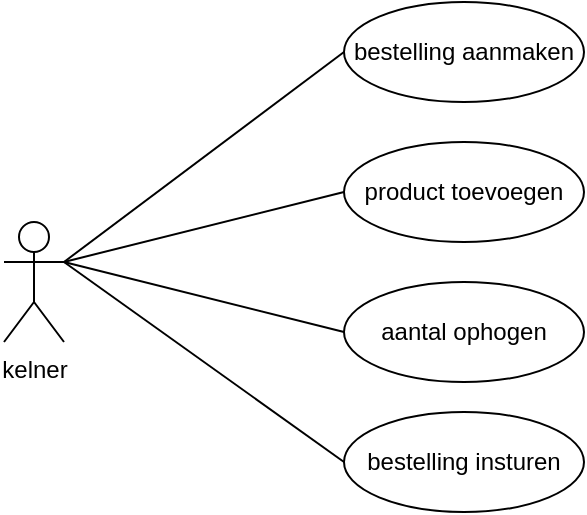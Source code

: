 <mxfile version="15.7.3" type="device" pages="2"><diagram id="QWCrJ0vnyKS2gnjLgS_4" name="bestellingen"><mxGraphModel dx="1104" dy="765" grid="1" gridSize="10" guides="1" tooltips="1" connect="1" arrows="1" fold="1" page="1" pageScale="1" pageWidth="850" pageHeight="1100" math="0" shadow="0"><root><mxCell id="0"/><mxCell id="1" parent="0"/><mxCell id="D7xrvUCGpVMKQj2Xh_Zt-1" value="kelner" style="shape=umlActor;verticalLabelPosition=bottom;verticalAlign=top;html=1;outlineConnect=0;" parent="1" vertex="1"><mxGeometry x="80" y="430" width="30" height="60" as="geometry"/></mxCell><mxCell id="D7xrvUCGpVMKQj2Xh_Zt-2" value="bestelling aanmaken" style="ellipse;whiteSpace=wrap;html=1;" parent="1" vertex="1"><mxGeometry x="250" y="320" width="120" height="50" as="geometry"/></mxCell><mxCell id="HFNAzSu6-cl41QidKLcf-1" value="product toevoegen" style="ellipse;whiteSpace=wrap;html=1;" vertex="1" parent="1"><mxGeometry x="250" y="390" width="120" height="50" as="geometry"/></mxCell><mxCell id="HFNAzSu6-cl41QidKLcf-2" value="aantal ophogen" style="ellipse;whiteSpace=wrap;html=1;" vertex="1" parent="1"><mxGeometry x="250" y="460" width="120" height="50" as="geometry"/></mxCell><mxCell id="toLByOhEXMGHbb3JA4lJ-1" value="bestelling insturen" style="ellipse;whiteSpace=wrap;html=1;" vertex="1" parent="1"><mxGeometry x="250" y="525" width="120" height="50" as="geometry"/></mxCell><mxCell id="toLByOhEXMGHbb3JA4lJ-3" value="" style="endArrow=none;html=1;rounded=0;strokeColor=default;exitX=1;exitY=0.333;exitDx=0;exitDy=0;exitPerimeter=0;entryX=0;entryY=0.5;entryDx=0;entryDy=0;" edge="1" parent="1" source="D7xrvUCGpVMKQj2Xh_Zt-1" target="HFNAzSu6-cl41QidKLcf-1"><mxGeometry width="50" height="50" relative="1" as="geometry"><mxPoint x="400" y="420" as="sourcePoint"/><mxPoint x="450" y="370" as="targetPoint"/></mxGeometry></mxCell><mxCell id="toLByOhEXMGHbb3JA4lJ-4" value="" style="endArrow=none;html=1;rounded=0;strokeColor=default;exitX=1;exitY=0.333;exitDx=0;exitDy=0;exitPerimeter=0;entryX=0;entryY=0.5;entryDx=0;entryDy=0;" edge="1" parent="1" source="D7xrvUCGpVMKQj2Xh_Zt-1" target="D7xrvUCGpVMKQj2Xh_Zt-2"><mxGeometry width="50" height="50" relative="1" as="geometry"><mxPoint x="120" y="350" as="sourcePoint"/><mxPoint x="260" y="425" as="targetPoint"/></mxGeometry></mxCell><mxCell id="toLByOhEXMGHbb3JA4lJ-5" value="" style="endArrow=none;html=1;rounded=0;strokeColor=default;exitX=1;exitY=0.333;exitDx=0;exitDy=0;exitPerimeter=0;entryX=0;entryY=0.5;entryDx=0;entryDy=0;" edge="1" parent="1" source="D7xrvUCGpVMKQj2Xh_Zt-1" target="HFNAzSu6-cl41QidKLcf-2"><mxGeometry width="50" height="50" relative="1" as="geometry"><mxPoint x="130" y="360" as="sourcePoint"/><mxPoint x="270" y="435" as="targetPoint"/></mxGeometry></mxCell><mxCell id="toLByOhEXMGHbb3JA4lJ-6" value="" style="endArrow=none;html=1;rounded=0;strokeColor=default;entryX=0;entryY=0.5;entryDx=0;entryDy=0;exitX=1;exitY=0.333;exitDx=0;exitDy=0;exitPerimeter=0;" edge="1" parent="1" source="D7xrvUCGpVMKQj2Xh_Zt-1" target="toLByOhEXMGHbb3JA4lJ-1"><mxGeometry width="50" height="50" relative="1" as="geometry"><mxPoint x="110" y="340" as="sourcePoint"/><mxPoint x="280" y="445" as="targetPoint"/></mxGeometry></mxCell></root></mxGraphModel></diagram><diagram id="gQFDfZrBdOLX1dN2iBLT" name="bestelregels"><mxGraphModel dx="1104" dy="765" grid="1" gridSize="10" guides="1" tooltips="1" connect="1" arrows="1" fold="1" page="1" pageScale="1" pageWidth="850" pageHeight="1100" math="0" shadow="0"><root><mxCell id="FF03EHxsat2pMJ_N-95_-0"/><mxCell id="FF03EHxsat2pMJ_N-95_-1" parent="FF03EHxsat2pMJ_N-95_-0"/><mxCell id="1tSQuZ4oGp2ss35hvc3D-0" value="kelner" style="shape=umlActor;verticalLabelPosition=bottom;verticalAlign=top;html=1;outlineConnect=0;" vertex="1" parent="FF03EHxsat2pMJ_N-95_-1"><mxGeometry x="80" y="440" width="30" height="60" as="geometry"/></mxCell><mxCell id="1tSQuZ4oGp2ss35hvc3D-3" value="aantal ophogen" style="ellipse;whiteSpace=wrap;html=1;" vertex="1" parent="FF03EHxsat2pMJ_N-95_-1"><mxGeometry x="160" y="440" width="120" height="50" as="geometry"/></mxCell><mxCell id="1tSQuZ4oGp2ss35hvc3D-7" value="" style="endArrow=none;html=1;rounded=0;strokeColor=default;exitX=1;exitY=0.333;exitDx=0;exitDy=0;exitPerimeter=0;entryX=0;entryY=0.5;entryDx=0;entryDy=0;" edge="1" parent="FF03EHxsat2pMJ_N-95_-1" source="1tSQuZ4oGp2ss35hvc3D-0" target="1tSQuZ4oGp2ss35hvc3D-3"><mxGeometry width="50" height="50" relative="1" as="geometry"><mxPoint x="130" y="360" as="sourcePoint"/><mxPoint x="270" y="435" as="targetPoint"/></mxGeometry></mxCell></root></mxGraphModel></diagram></mxfile>